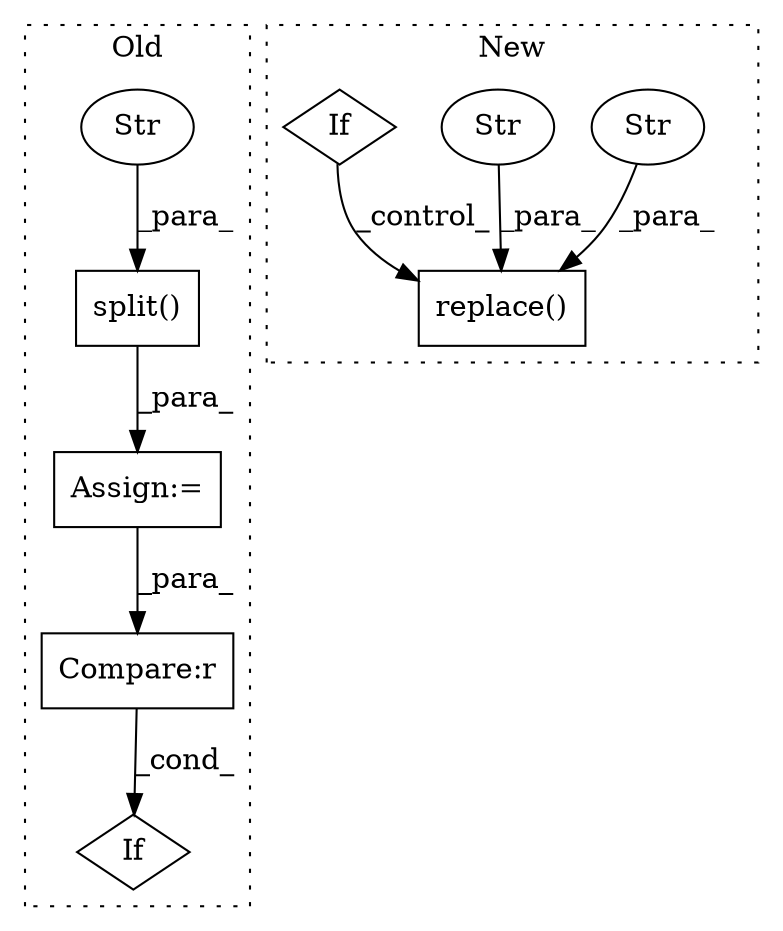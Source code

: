 digraph G {
subgraph cluster0 {
1 [label="split()" a="75" s="1739,1754" l="12,1" shape="box"];
3 [label="Str" a="66" s="1751" l="3" shape="ellipse"];
6 [label="Assign:=" a="68" s="1736" l="3" shape="box"];
8 [label="If" a="96" s="1764" l="3" shape="diamond"];
9 [label="Compare:r" a="40" s="1767" l="14" shape="box"];
label = "Old";
style="dotted";
}
subgraph cluster1 {
2 [label="replace()" a="75" s="1803,1824" l="13,1" shape="box"];
4 [label="Str" a="66" s="1816" l="4" shape="ellipse"];
5 [label="Str" a="66" s="1822" l="2" shape="ellipse"];
7 [label="If" a="96" s="1696" l="3" shape="diamond"];
label = "New";
style="dotted";
}
1 -> 6 [label="_para_"];
3 -> 1 [label="_para_"];
4 -> 2 [label="_para_"];
5 -> 2 [label="_para_"];
6 -> 9 [label="_para_"];
7 -> 2 [label="_control_"];
9 -> 8 [label="_cond_"];
}